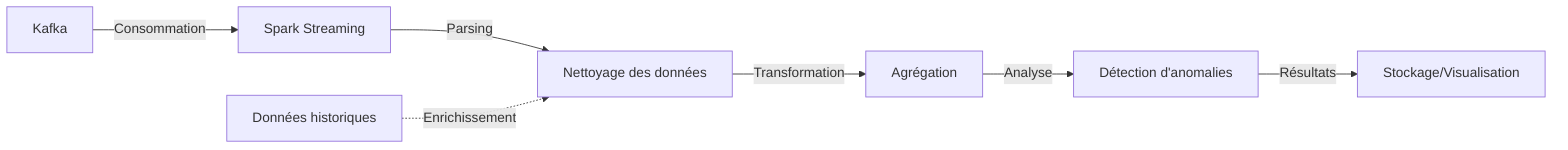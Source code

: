 graph LR
    A[Kafka] -->|Consommation| B[Spark Streaming]
    B -->|Parsing| C[Nettoyage des données]
    C -->|Transformation| D[Agrégation]
    D -->|Analyse| E[Détection d'anomalies]
    E -->|Résultats| F[Stockage/Visualisation]
    G[Données historiques] -.->|Enrichissement| C